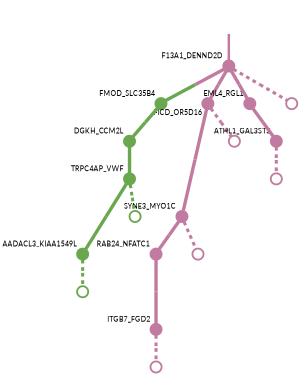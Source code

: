 strict digraph  {
graph[splines=false]; nodesep=0.7; rankdir=TB; ranksep=0.6; forcelabels=true; dpi=600; size=2.5;
0 [color="#c27ba0ff", fillcolor="#c27ba0ff", fixedsize=true, fontname=Lato, fontsize="12pt", height="0.25", label="", penwidth=3, shape=circle, style=filled, xlabel=F13A1_DENND2D];
5 [color="#6aa84fff", fillcolor="#6aa84fff", fixedsize=true, fontname=Lato, fontsize="12pt", height="0.25", label="", penwidth=3, shape=circle, style=filled, xlabel=FMOD_SLC35B4];
8 [color="#c27ba0ff", fillcolor="#c27ba0ff", fixedsize=true, fontname=Lato, fontsize="12pt", height="0.25", label="", penwidth=3, shape=circle, style=filled, xlabel=FICD_OR5D16];
10 [color="#c27ba0ff", fillcolor="#c27ba0ff", fixedsize=true, fontname=Lato, fontsize="12pt", height="0.25", label="", penwidth=3, shape=circle, style=filled, xlabel=EML4_RGL1];
13 [color="#c27ba0ff", fillcolor="#c27ba0ff", fixedsize=true, fontname=Lato, fontsize="12pt", height="0.25", label="", penwidth=3, shape=circle, style=solid, xlabel=""];
1 [color="#c27ba0ff", fillcolor="#c27ba0ff", fixedsize=true, fontname=Lato, fontsize="12pt", height="0.25", label="", penwidth=3, shape=circle, style=filled, xlabel=SYNE3_MYO1C];
7 [color="#c27ba0ff", fillcolor="#c27ba0ff", fixedsize=true, fontname=Lato, fontsize="12pt", height="0.25", label="", penwidth=3, shape=circle, style=filled, xlabel=RAB24_NFATC1];
14 [color="#c27ba0ff", fillcolor="#c27ba0ff", fixedsize=true, fontname=Lato, fontsize="12pt", height="0.25", label="", penwidth=3, shape=circle, style=solid, xlabel=""];
2 [color="#c27ba0ff", fillcolor="#c27ba0ff", fixedsize=true, fontname=Lato, fontsize="12pt", height="0.25", label="", penwidth=3, shape=circle, style=filled, xlabel=ITGB7_FGD2];
15 [color="#c27ba0ff", fillcolor="#c27ba0ff", fixedsize=true, fontname=Lato, fontsize="12pt", height="0.25", label="", penwidth=3, shape=circle, style=solid, xlabel=""];
3 [color="#6aa84fff", fillcolor="#6aa84fff", fixedsize=true, fontname=Lato, fontsize="12pt", height="0.25", label="", penwidth=3, shape=circle, style=filled, xlabel=AADACL3_KIAA1549L];
11 [color="#6aa84fff", fillcolor="#6aa84fff", fixedsize=true, fontname=Lato, fontsize="12pt", height="0.25", label="", penwidth=3, shape=circle, style=solid, xlabel=""];
4 [color="#6aa84fff", fillcolor="#6aa84fff", fixedsize=true, fontname=Lato, fontsize="12pt", height="0.25", label="", penwidth=3, shape=circle, style=filled, xlabel=TRPC4AP_VWF];
12 [color="#6aa84fff", fillcolor="#6aa84fff", fixedsize=true, fontname=Lato, fontsize="12pt", height="0.25", label="", penwidth=3, shape=circle, style=solid, xlabel=""];
6 [color="#6aa84fff", fillcolor="#6aa84fff", fixedsize=true, fontname=Lato, fontsize="12pt", height="0.25", label="", penwidth=3, shape=circle, style=filled, xlabel=DGKH_CCM2L];
16 [color="#c27ba0ff", fillcolor="#c27ba0ff", fixedsize=true, fontname=Lato, fontsize="12pt", height="0.25", label="", penwidth=3, shape=circle, style=solid, xlabel=""];
9 [color="#c27ba0ff", fillcolor="#c27ba0ff", fixedsize=true, fontname=Lato, fontsize="12pt", height="0.25", label="", penwidth=3, shape=circle, style=filled, xlabel=ATHL1_GAL3ST3];
17 [color="#c27ba0ff", fillcolor="#c27ba0ff", fixedsize=true, fontname=Lato, fontsize="12pt", height="0.25", label="", penwidth=3, shape=circle, style=solid, xlabel=""];
normal [label="", penwidth=3, style=invis, xlabel=F13A1_DENND2D];
0 -> 5  [arrowsize=0, color="#c27ba0ff;0.5:#6aa84fff", minlen="1.692307710647583", penwidth="5.5", style=solid];
0 -> 8  [arrowsize=0, color="#c27ba0ff;0.5:#c27ba0ff", minlen="1.384615421295166", penwidth="5.5", style=solid];
0 -> 10  [arrowsize=0, color="#c27ba0ff;0.5:#c27ba0ff", minlen="1.384615421295166", penwidth="5.5", style=solid];
0 -> 13  [arrowsize=0, color="#c27ba0ff;0.5:#c27ba0ff", minlen="1.192307710647583", penwidth=5, style=dashed];
5 -> 6  [arrowsize=0, color="#6aa84fff;0.5:#6aa84fff", minlen="1.615384578704834", penwidth="5.5", style=solid];
8 -> 1  [arrowsize=0, color="#c27ba0ff;0.5:#c27ba0ff", minlen="3.0", penwidth="5.5", style=solid];
8 -> 16  [arrowsize=0, color="#c27ba0ff;0.5:#c27ba0ff", minlen="1.192307710647583", penwidth=5, style=dashed];
10 -> 9  [arrowsize=0, color="#c27ba0ff;0.5:#c27ba0ff", minlen="1.384615421295166", penwidth="5.5", style=solid];
1 -> 7  [arrowsize=0, color="#c27ba0ff;0.5:#c27ba0ff", minlen="1.4615384340286255", penwidth="5.5", style=solid];
1 -> 14  [arrowsize=0, color="#c27ba0ff;0.5:#c27ba0ff", minlen="1.192307710647583", penwidth=5, style=dashed];
7 -> 2  [arrowsize=0, color="#c27ba0ff;0.5:#c27ba0ff", minlen="2.923076868057251", penwidth="5.5", style=solid];
2 -> 15  [arrowsize=0, color="#c27ba0ff;0.5:#c27ba0ff", minlen="1.192307710647583", penwidth=5, style=dashed];
3 -> 11  [arrowsize=0, color="#6aa84fff;0.5:#6aa84fff", minlen="1.192307710647583", penwidth=5, style=dashed];
4 -> 3  [arrowsize=0, color="#6aa84fff;0.5:#6aa84fff", minlen="2.384615421295166", penwidth="5.5", style=solid];
4 -> 12  [arrowsize=0, color="#6aa84fff;0.5:#6aa84fff", minlen="1.192307710647583", penwidth=5, style=dashed];
6 -> 4  [arrowsize=0, color="#6aa84fff;0.5:#6aa84fff", minlen="1.692307710647583", penwidth="5.5", style=solid];
9 -> 17  [arrowsize=0, color="#c27ba0ff;0.5:#c27ba0ff", minlen="1.192307710647583", penwidth=5, style=dashed];
normal -> 0  [arrowsize=0, color="#c27ba0ff", label="", penwidth=4, style=solid];
}
